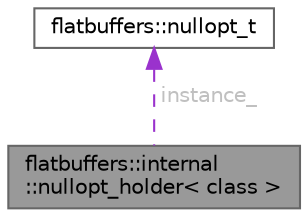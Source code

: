 digraph "flatbuffers::internal::nullopt_holder&lt; class &gt;"
{
 // LATEX_PDF_SIZE
  bgcolor="transparent";
  edge [fontname=Helvetica,fontsize=10,labelfontname=Helvetica,labelfontsize=10];
  node [fontname=Helvetica,fontsize=10,shape=box,height=0.2,width=0.4];
  Node1 [id="Node000001",label="flatbuffers::internal\l::nullopt_holder\< class \>",height=0.2,width=0.4,color="gray40", fillcolor="grey60", style="filled", fontcolor="black",tooltip=" "];
  Node2 -> Node1 [id="edge2_Node000001_Node000002",dir="back",color="darkorchid3",style="dashed",tooltip=" ",label=" instance_",fontcolor="grey" ];
  Node2 [id="Node000002",label="flatbuffers::nullopt_t",height=0.2,width=0.4,color="gray40", fillcolor="white", style="filled",URL="$structflatbuffers_1_1nullopt__t.html",tooltip=" "];
}
